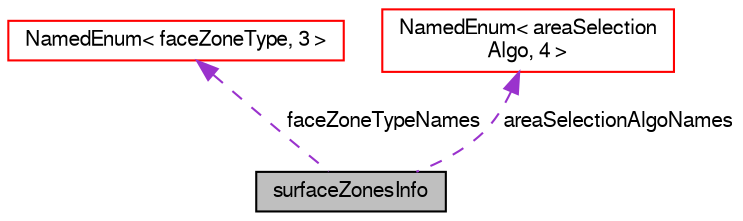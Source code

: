 digraph "surfaceZonesInfo"
{
  bgcolor="transparent";
  edge [fontname="FreeSans",fontsize="10",labelfontname="FreeSans",labelfontsize="10"];
  node [fontname="FreeSans",fontsize="10",shape=record];
  Node1 [label="surfaceZonesInfo",height=0.2,width=0.4,color="black", fillcolor="grey75", style="filled", fontcolor="black"];
  Node2 -> Node1 [dir="back",color="darkorchid3",fontsize="10",style="dashed",label=" faceZoneTypeNames" ,fontname="FreeSans"];
  Node2 [label="NamedEnum\< faceZoneType, 3 \>",height=0.2,width=0.4,color="red",URL="$a25998.html"];
  Node7 -> Node1 [dir="back",color="darkorchid3",fontsize="10",style="dashed",label=" areaSelectionAlgoNames" ,fontname="FreeSans"];
  Node7 [label="NamedEnum\< areaSelection\lAlgo, 4 \>",height=0.2,width=0.4,color="red",URL="$a25998.html"];
}
